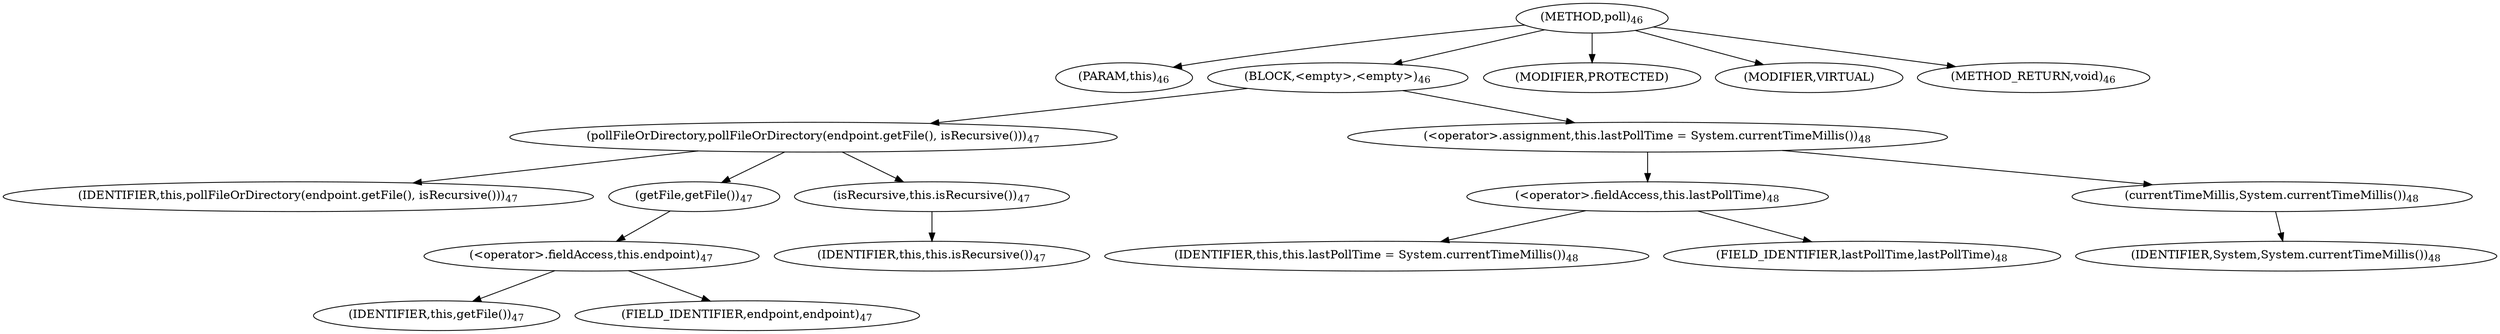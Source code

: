 digraph "poll" {  
"97" [label = <(METHOD,poll)<SUB>46</SUB>> ]
"7" [label = <(PARAM,this)<SUB>46</SUB>> ]
"98" [label = <(BLOCK,&lt;empty&gt;,&lt;empty&gt;)<SUB>46</SUB>> ]
"99" [label = <(pollFileOrDirectory,pollFileOrDirectory(endpoint.getFile(), isRecursive()))<SUB>47</SUB>> ]
"8" [label = <(IDENTIFIER,this,pollFileOrDirectory(endpoint.getFile(), isRecursive()))<SUB>47</SUB>> ]
"100" [label = <(getFile,getFile())<SUB>47</SUB>> ]
"101" [label = <(&lt;operator&gt;.fieldAccess,this.endpoint)<SUB>47</SUB>> ]
"102" [label = <(IDENTIFIER,this,getFile())<SUB>47</SUB>> ]
"103" [label = <(FIELD_IDENTIFIER,endpoint,endpoint)<SUB>47</SUB>> ]
"104" [label = <(isRecursive,this.isRecursive())<SUB>47</SUB>> ]
"6" [label = <(IDENTIFIER,this,this.isRecursive())<SUB>47</SUB>> ]
"105" [label = <(&lt;operator&gt;.assignment,this.lastPollTime = System.currentTimeMillis())<SUB>48</SUB>> ]
"106" [label = <(&lt;operator&gt;.fieldAccess,this.lastPollTime)<SUB>48</SUB>> ]
"107" [label = <(IDENTIFIER,this,this.lastPollTime = System.currentTimeMillis())<SUB>48</SUB>> ]
"108" [label = <(FIELD_IDENTIFIER,lastPollTime,lastPollTime)<SUB>48</SUB>> ]
"109" [label = <(currentTimeMillis,System.currentTimeMillis())<SUB>48</SUB>> ]
"110" [label = <(IDENTIFIER,System,System.currentTimeMillis())<SUB>48</SUB>> ]
"111" [label = <(MODIFIER,PROTECTED)> ]
"112" [label = <(MODIFIER,VIRTUAL)> ]
"113" [label = <(METHOD_RETURN,void)<SUB>46</SUB>> ]
  "97" -> "7" 
  "97" -> "98" 
  "97" -> "111" 
  "97" -> "112" 
  "97" -> "113" 
  "98" -> "99" 
  "98" -> "105" 
  "99" -> "8" 
  "99" -> "100" 
  "99" -> "104" 
  "100" -> "101" 
  "101" -> "102" 
  "101" -> "103" 
  "104" -> "6" 
  "105" -> "106" 
  "105" -> "109" 
  "106" -> "107" 
  "106" -> "108" 
  "109" -> "110" 
}
